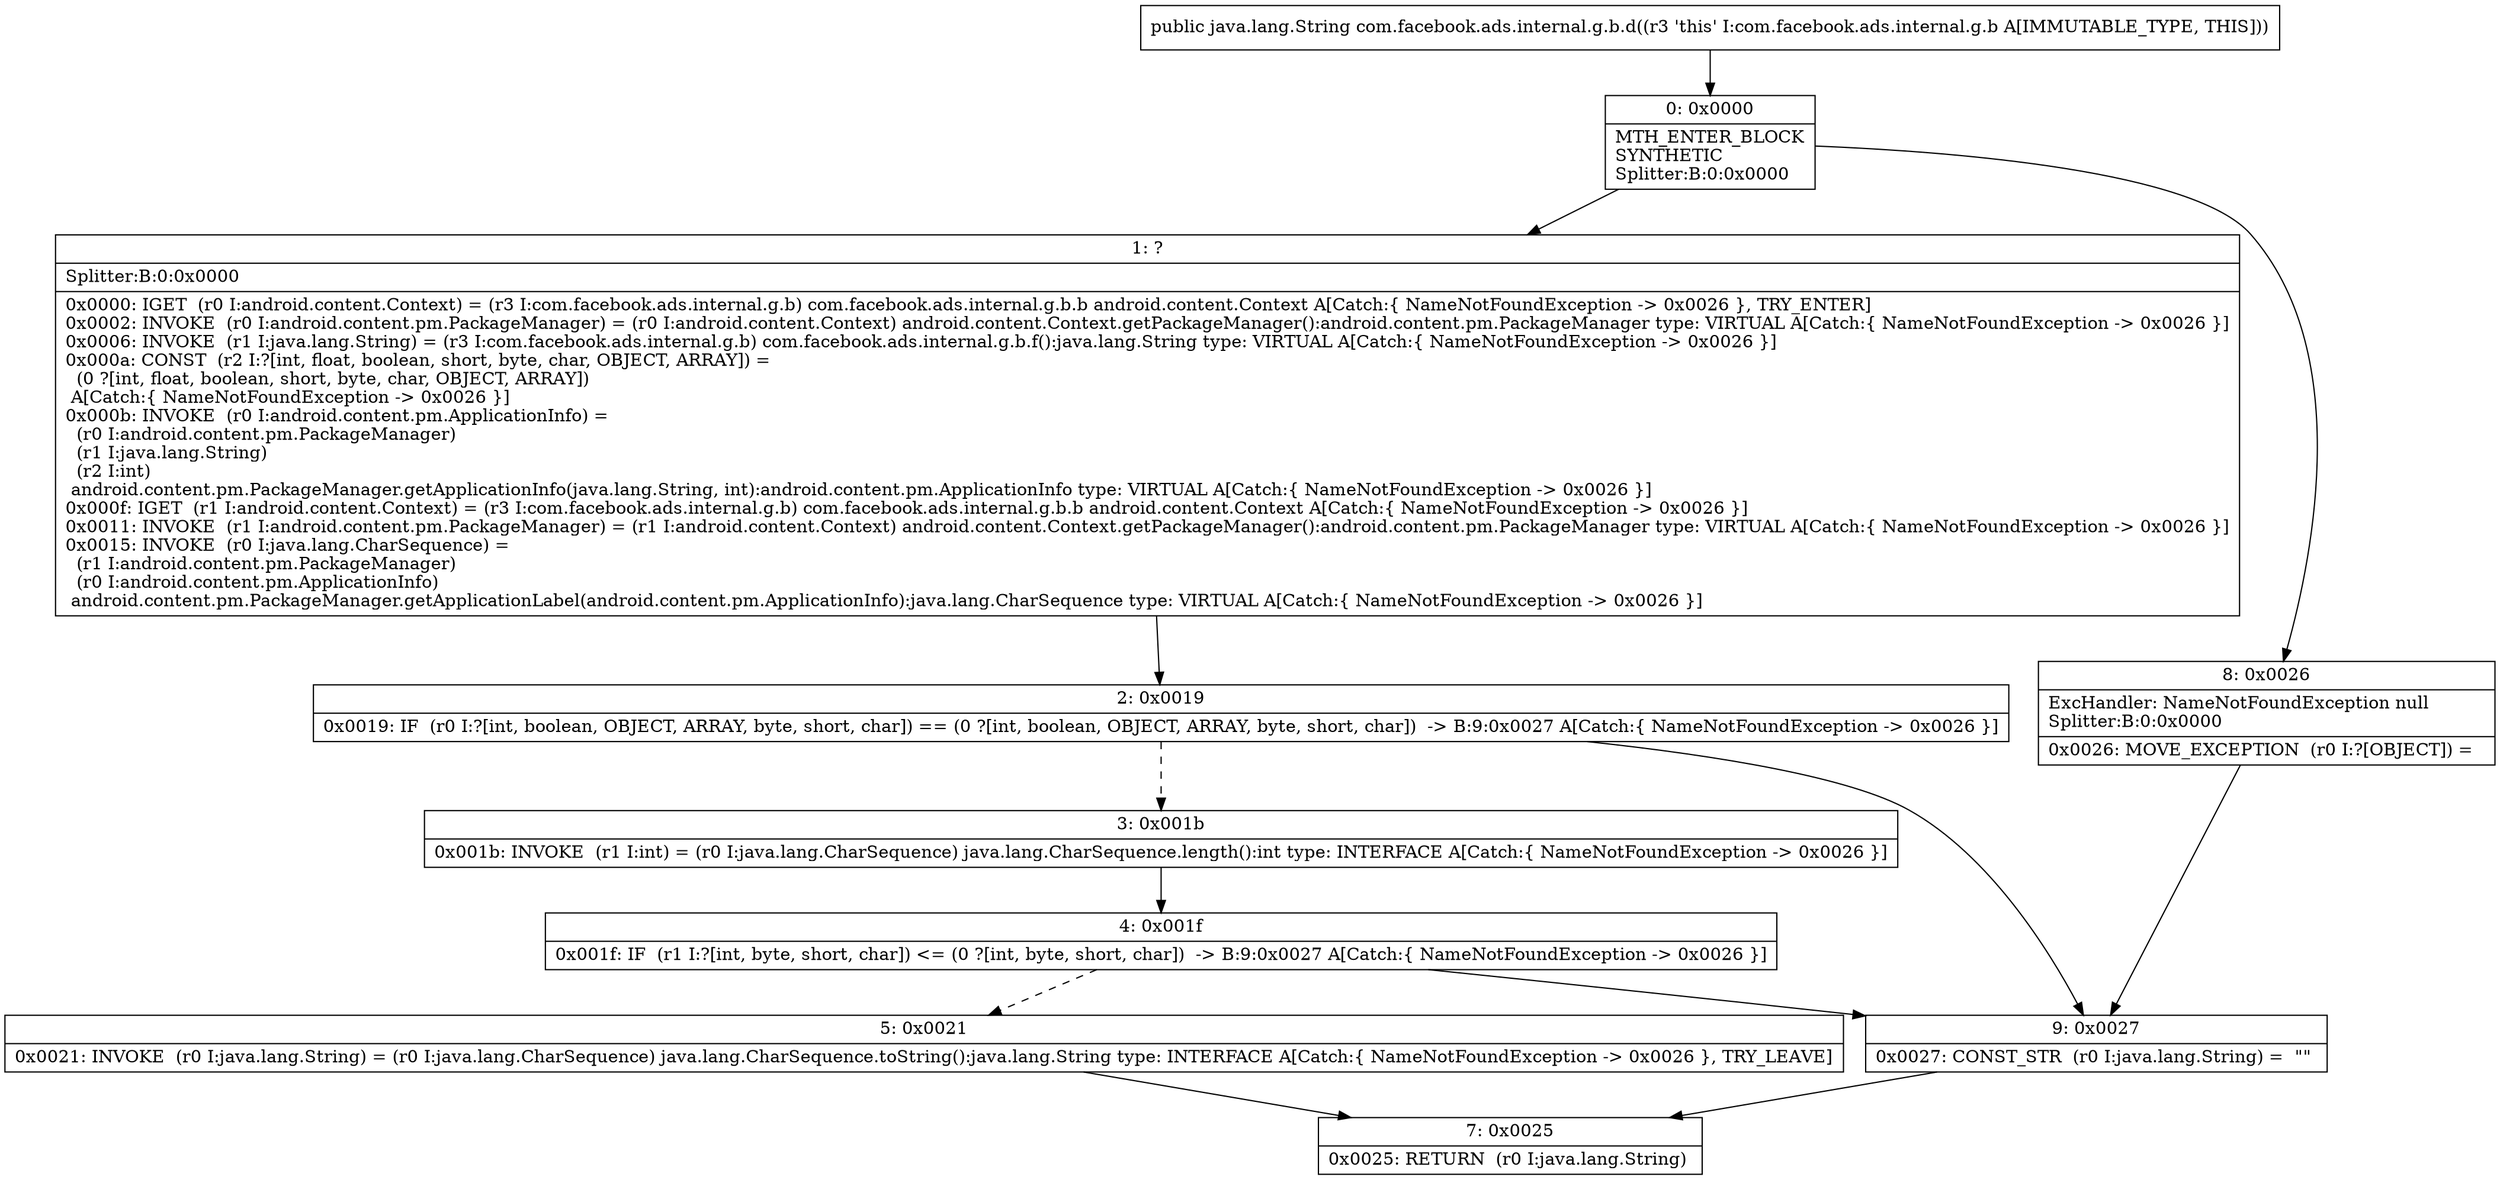 digraph "CFG forcom.facebook.ads.internal.g.b.d()Ljava\/lang\/String;" {
Node_0 [shape=record,label="{0\:\ 0x0000|MTH_ENTER_BLOCK\lSYNTHETIC\lSplitter:B:0:0x0000\l}"];
Node_1 [shape=record,label="{1\:\ ?|Splitter:B:0:0x0000\l|0x0000: IGET  (r0 I:android.content.Context) = (r3 I:com.facebook.ads.internal.g.b) com.facebook.ads.internal.g.b.b android.content.Context A[Catch:\{ NameNotFoundException \-\> 0x0026 \}, TRY_ENTER]\l0x0002: INVOKE  (r0 I:android.content.pm.PackageManager) = (r0 I:android.content.Context) android.content.Context.getPackageManager():android.content.pm.PackageManager type: VIRTUAL A[Catch:\{ NameNotFoundException \-\> 0x0026 \}]\l0x0006: INVOKE  (r1 I:java.lang.String) = (r3 I:com.facebook.ads.internal.g.b) com.facebook.ads.internal.g.b.f():java.lang.String type: VIRTUAL A[Catch:\{ NameNotFoundException \-\> 0x0026 \}]\l0x000a: CONST  (r2 I:?[int, float, boolean, short, byte, char, OBJECT, ARRAY]) = \l  (0 ?[int, float, boolean, short, byte, char, OBJECT, ARRAY])\l A[Catch:\{ NameNotFoundException \-\> 0x0026 \}]\l0x000b: INVOKE  (r0 I:android.content.pm.ApplicationInfo) = \l  (r0 I:android.content.pm.PackageManager)\l  (r1 I:java.lang.String)\l  (r2 I:int)\l android.content.pm.PackageManager.getApplicationInfo(java.lang.String, int):android.content.pm.ApplicationInfo type: VIRTUAL A[Catch:\{ NameNotFoundException \-\> 0x0026 \}]\l0x000f: IGET  (r1 I:android.content.Context) = (r3 I:com.facebook.ads.internal.g.b) com.facebook.ads.internal.g.b.b android.content.Context A[Catch:\{ NameNotFoundException \-\> 0x0026 \}]\l0x0011: INVOKE  (r1 I:android.content.pm.PackageManager) = (r1 I:android.content.Context) android.content.Context.getPackageManager():android.content.pm.PackageManager type: VIRTUAL A[Catch:\{ NameNotFoundException \-\> 0x0026 \}]\l0x0015: INVOKE  (r0 I:java.lang.CharSequence) = \l  (r1 I:android.content.pm.PackageManager)\l  (r0 I:android.content.pm.ApplicationInfo)\l android.content.pm.PackageManager.getApplicationLabel(android.content.pm.ApplicationInfo):java.lang.CharSequence type: VIRTUAL A[Catch:\{ NameNotFoundException \-\> 0x0026 \}]\l}"];
Node_2 [shape=record,label="{2\:\ 0x0019|0x0019: IF  (r0 I:?[int, boolean, OBJECT, ARRAY, byte, short, char]) == (0 ?[int, boolean, OBJECT, ARRAY, byte, short, char])  \-\> B:9:0x0027 A[Catch:\{ NameNotFoundException \-\> 0x0026 \}]\l}"];
Node_3 [shape=record,label="{3\:\ 0x001b|0x001b: INVOKE  (r1 I:int) = (r0 I:java.lang.CharSequence) java.lang.CharSequence.length():int type: INTERFACE A[Catch:\{ NameNotFoundException \-\> 0x0026 \}]\l}"];
Node_4 [shape=record,label="{4\:\ 0x001f|0x001f: IF  (r1 I:?[int, byte, short, char]) \<= (0 ?[int, byte, short, char])  \-\> B:9:0x0027 A[Catch:\{ NameNotFoundException \-\> 0x0026 \}]\l}"];
Node_5 [shape=record,label="{5\:\ 0x0021|0x0021: INVOKE  (r0 I:java.lang.String) = (r0 I:java.lang.CharSequence) java.lang.CharSequence.toString():java.lang.String type: INTERFACE A[Catch:\{ NameNotFoundException \-\> 0x0026 \}, TRY_LEAVE]\l}"];
Node_7 [shape=record,label="{7\:\ 0x0025|0x0025: RETURN  (r0 I:java.lang.String) \l}"];
Node_8 [shape=record,label="{8\:\ 0x0026|ExcHandler: NameNotFoundException null\lSplitter:B:0:0x0000\l|0x0026: MOVE_EXCEPTION  (r0 I:?[OBJECT]) =  \l}"];
Node_9 [shape=record,label="{9\:\ 0x0027|0x0027: CONST_STR  (r0 I:java.lang.String) =  \"\" \l}"];
MethodNode[shape=record,label="{public java.lang.String com.facebook.ads.internal.g.b.d((r3 'this' I:com.facebook.ads.internal.g.b A[IMMUTABLE_TYPE, THIS])) }"];
MethodNode -> Node_0;
Node_0 -> Node_1;
Node_0 -> Node_8;
Node_1 -> Node_2;
Node_2 -> Node_3[style=dashed];
Node_2 -> Node_9;
Node_3 -> Node_4;
Node_4 -> Node_5[style=dashed];
Node_4 -> Node_9;
Node_5 -> Node_7;
Node_8 -> Node_9;
Node_9 -> Node_7;
}

